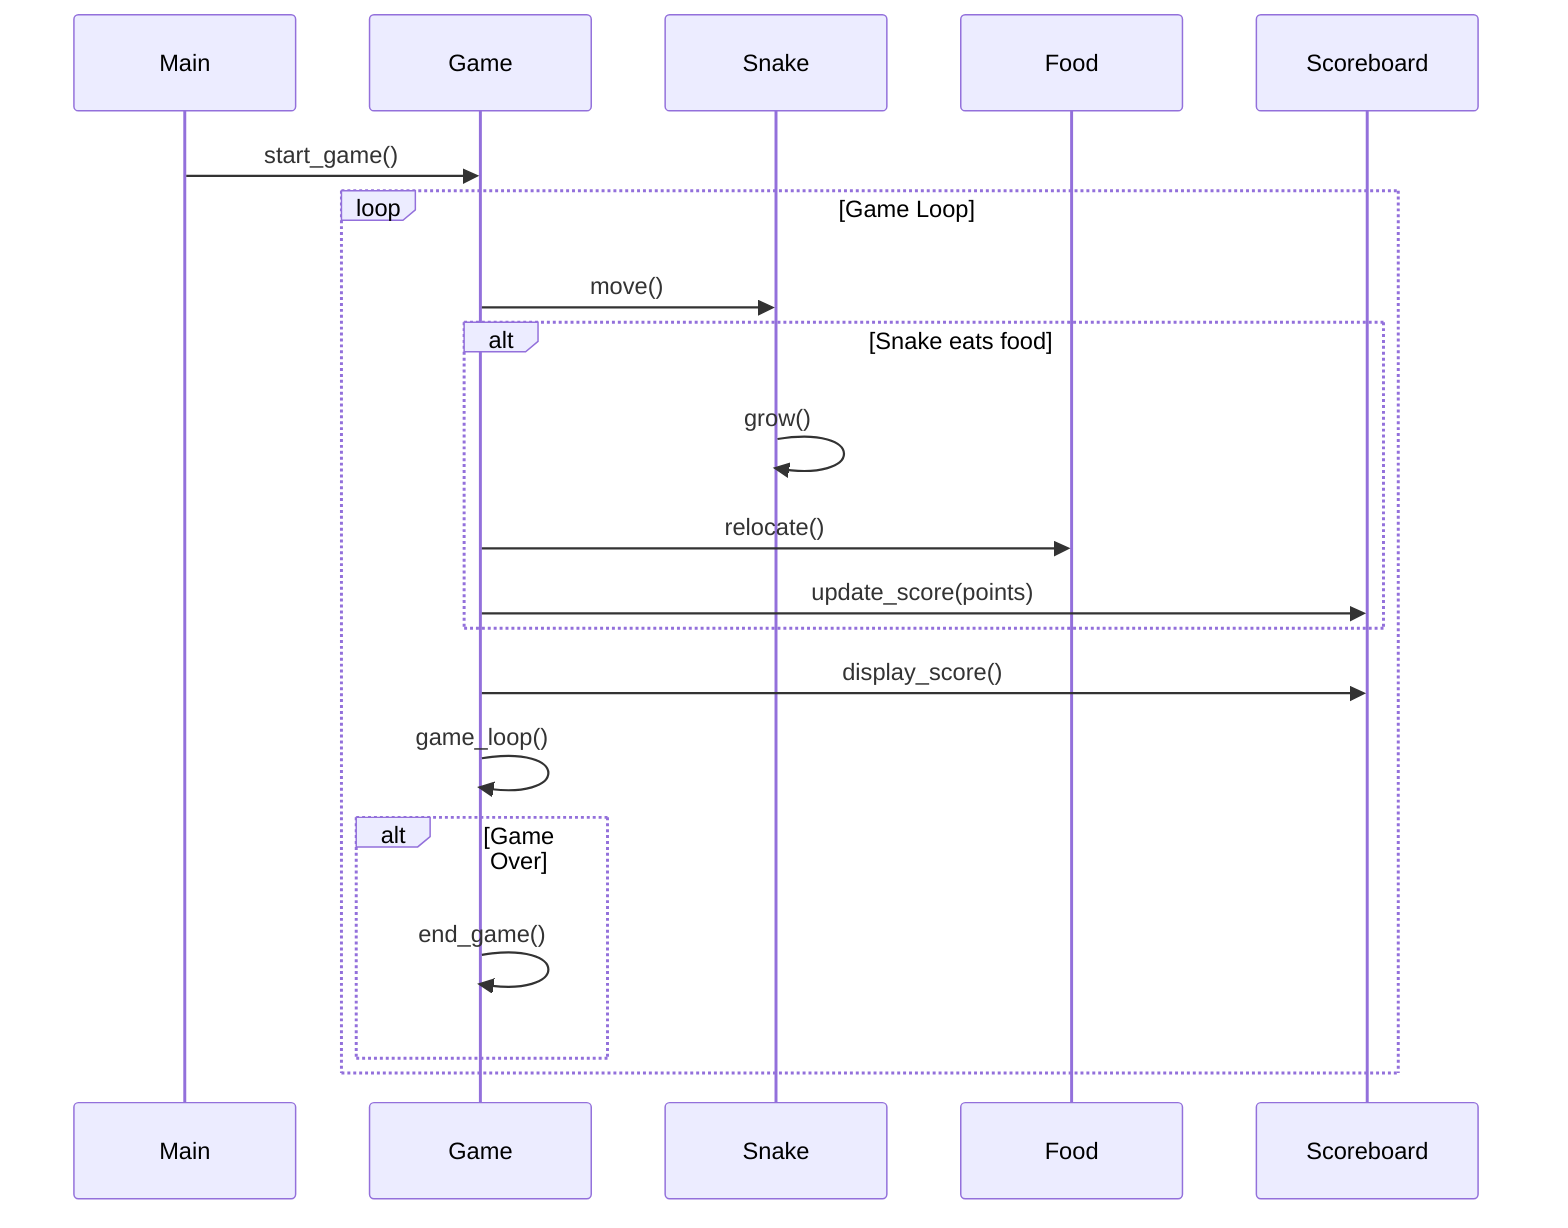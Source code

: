 sequenceDiagram
    participant M as Main
    participant G as Game
    participant S as Snake
    participant F as Food
    participant SB as Scoreboard
    M->>G: start_game()
    loop Game Loop
        G->>S: move()
        alt Snake eats food
            S->>S: grow()
            G->>F: relocate()
            G->>SB: update_score(points)
        end
        G->>SB: display_score()
        G->>G: game_loop()
        alt Game Over
            G->>G: end_game()
        end
    end